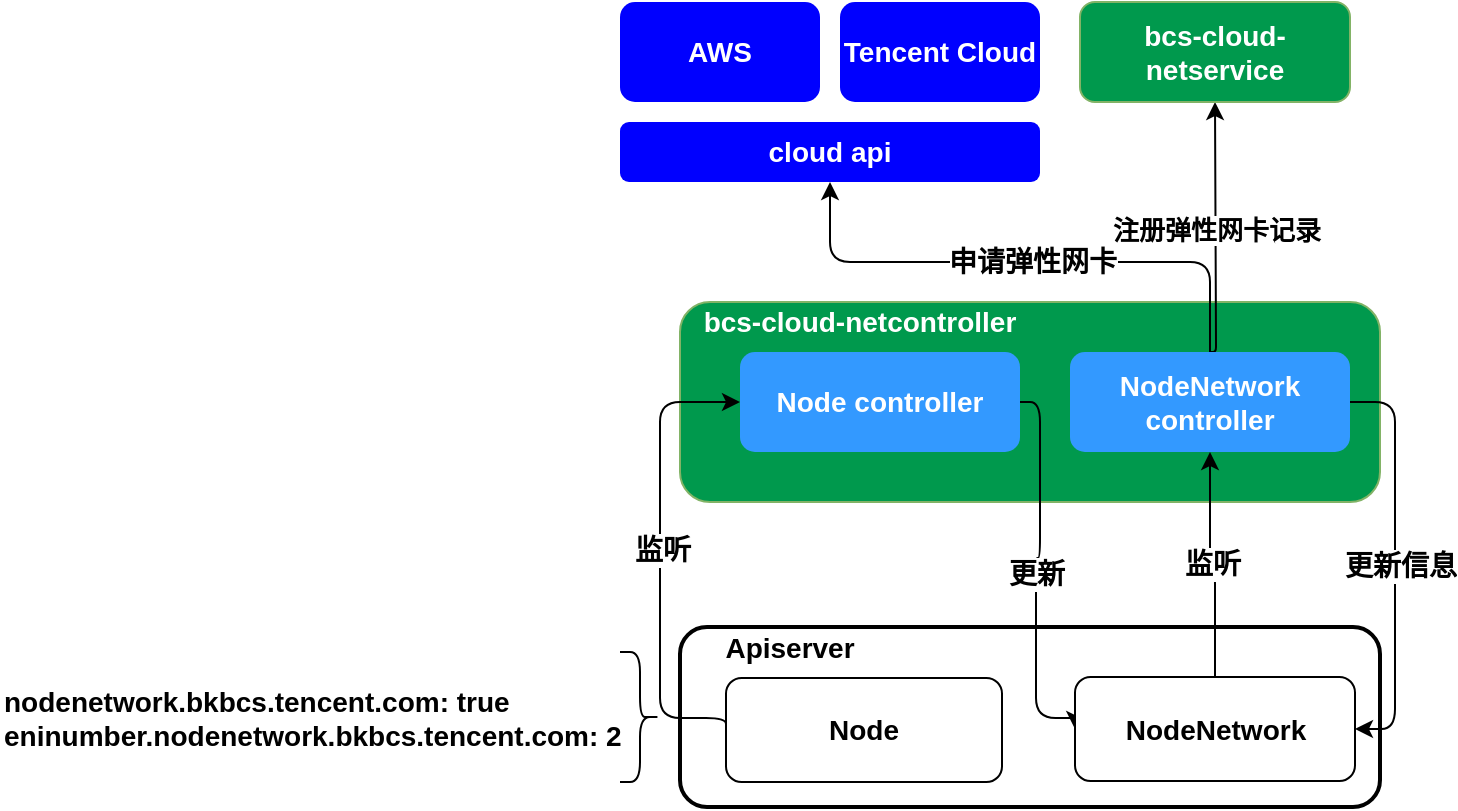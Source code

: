 <mxfile version="11.1.1" type="device"><diagram id="wyxAniAUlMZ-tpHl_T-A" name="Page-1"><mxGraphModel dx="1749" dy="718" grid="1" gridSize="10" guides="1" tooltips="1" connect="1" arrows="1" fold="1" page="1" pageScale="1" pageWidth="827" pageHeight="1169" math="0" shadow="0"><root><mxCell id="0"/><mxCell id="1" parent="0"/><mxCell id="nNF5FKdHyeO5qXWSET2U-7" value="" style="rounded=1;whiteSpace=wrap;html=1;strokeWidth=2;" parent="1" vertex="1"><mxGeometry x="270" y="402.5" width="350" height="90" as="geometry"/></mxCell><mxCell id="nNF5FKdHyeO5qXWSET2U-1" value="cloud api" style="rounded=1;whiteSpace=wrap;html=1;fillColor=#0000FF;strokeColor=none;fontStyle=1;fontSize=14;fontColor=#FFFFFF;" parent="1" vertex="1"><mxGeometry x="240" y="150" width="210" height="30" as="geometry"/></mxCell><mxCell id="nNF5FKdHyeO5qXWSET2U-2" value="AWS" style="rounded=1;whiteSpace=wrap;html=1;fillColor=#0000FF;strokeColor=none;fontStyle=1;fontSize=14;fontColor=#FFFFFF;" parent="1" vertex="1"><mxGeometry x="240" y="90" width="100" height="50" as="geometry"/></mxCell><mxCell id="nNF5FKdHyeO5qXWSET2U-3" value="Tencent Cloud" style="rounded=1;whiteSpace=wrap;html=1;fillColor=#0000FF;strokeColor=none;fontStyle=1;fontSize=14;fontColor=#FFFFFF;" parent="1" vertex="1"><mxGeometry x="350" y="90" width="100" height="50" as="geometry"/></mxCell><mxCell id="nNF5FKdHyeO5qXWSET2U-4" value="" style="rounded=1;whiteSpace=wrap;html=1;fillColor=#00994D;strokeColor=#82b366;fontSize=14;fontColor=#FFFFFF;fontStyle=1;" parent="1" vertex="1"><mxGeometry x="270" y="240" width="350" height="100" as="geometry"/></mxCell><mxCell id="nNF5FKdHyeO5qXWSET2U-11" style="edgeStyle=orthogonalEdgeStyle;rounded=1;orthogonalLoop=1;jettySize=auto;html=1;exitX=0;exitY=0.5;exitDx=0;exitDy=0;entryX=0;entryY=0.5;entryDx=0;entryDy=0;" parent="1" source="nNF5FKdHyeO5qXWSET2U-5" target="nNF5FKdHyeO5qXWSET2U-10" edge="1"><mxGeometry relative="1" as="geometry"><Array as="points"><mxPoint x="260" y="448"/><mxPoint x="260" y="290"/></Array></mxGeometry></mxCell><mxCell id="nNF5FKdHyeO5qXWSET2U-14" value="监听" style="text;html=1;resizable=0;points=[];align=center;verticalAlign=middle;labelBackgroundColor=#ffffff;fontSize=14;fontStyle=1" parent="nNF5FKdHyeO5qXWSET2U-11" vertex="1" connectable="0"><mxGeometry x="0.037" y="-1" relative="1" as="geometry"><mxPoint as="offset"/></mxGeometry></mxCell><mxCell id="nNF5FKdHyeO5qXWSET2U-5" value="Node" style="rounded=1;whiteSpace=wrap;html=1;fontStyle=1;fontSize=14;" parent="1" vertex="1"><mxGeometry x="293" y="428" width="138" height="52" as="geometry"/></mxCell><mxCell id="nNF5FKdHyeO5qXWSET2U-8" value="Apiserver" style="text;html=1;strokeColor=none;fillColor=none;align=center;verticalAlign=middle;whiteSpace=wrap;rounded=0;fontStyle=1;fontSize=14;" parent="1" vertex="1"><mxGeometry x="280" y="402.5" width="90" height="20" as="geometry"/></mxCell><mxCell id="nNF5FKdHyeO5qXWSET2U-9" value="bcs-cloud-netcontroller" style="text;html=1;strokeColor=none;fillColor=none;align=center;verticalAlign=middle;whiteSpace=wrap;rounded=0;fontStyle=1;fontSize=14;fontColor=#FFFFFF;" parent="1" vertex="1"><mxGeometry x="270" y="240" width="180" height="20" as="geometry"/></mxCell><mxCell id="nNF5FKdHyeO5qXWSET2U-13" value="更新" style="edgeStyle=orthogonalEdgeStyle;rounded=1;orthogonalLoop=1;jettySize=auto;html=1;exitX=1;exitY=0.5;exitDx=0;exitDy=0;entryX=0;entryY=0.5;entryDx=0;entryDy=0;fontSize=14;fontStyle=1" parent="1" source="nNF5FKdHyeO5qXWSET2U-10" target="nNF5FKdHyeO5qXWSET2U-12" edge="1"><mxGeometry relative="1" as="geometry"><Array as="points"><mxPoint x="450" y="290"/><mxPoint x="450" y="368"/><mxPoint x="448" y="368"/><mxPoint x="448" y="448"/></Array></mxGeometry></mxCell><mxCell id="nNF5FKdHyeO5qXWSET2U-10" value="Node controller" style="rounded=1;whiteSpace=wrap;html=1;fontStyle=1;fillColor=#3399FF;fontSize=14;fontColor=#FFFFFF;strokeColor=none;" parent="1" vertex="1"><mxGeometry x="300" y="265" width="140" height="50" as="geometry"/></mxCell><mxCell id="nNF5FKdHyeO5qXWSET2U-16" value="监听" style="edgeStyle=orthogonalEdgeStyle;rounded=1;orthogonalLoop=1;jettySize=auto;html=1;exitX=0.5;exitY=0;exitDx=0;exitDy=0;entryX=0.5;entryY=1;entryDx=0;entryDy=0;fontSize=14;fontStyle=1" parent="1" source="nNF5FKdHyeO5qXWSET2U-12" target="nNF5FKdHyeO5qXWSET2U-15" edge="1"><mxGeometry relative="1" as="geometry"/></mxCell><mxCell id="nNF5FKdHyeO5qXWSET2U-12" value="NodeNetwork" style="rounded=1;whiteSpace=wrap;html=1;fontStyle=1;fontSize=14;" parent="1" vertex="1"><mxGeometry x="467.5" y="427.5" width="140" height="52" as="geometry"/></mxCell><mxCell id="nNF5FKdHyeO5qXWSET2U-17" style="edgeStyle=orthogonalEdgeStyle;rounded=1;orthogonalLoop=1;jettySize=auto;html=1;exitX=0.5;exitY=0;exitDx=0;exitDy=0;entryX=0.5;entryY=1;entryDx=0;entryDy=0;" parent="1" source="nNF5FKdHyeO5qXWSET2U-15" target="nNF5FKdHyeO5qXWSET2U-1" edge="1"><mxGeometry relative="1" as="geometry"><Array as="points"><mxPoint x="535" y="220"/><mxPoint x="345" y="220"/></Array></mxGeometry></mxCell><mxCell id="nNF5FKdHyeO5qXWSET2U-18" value="申请弹性网卡" style="text;html=1;resizable=0;points=[];align=center;verticalAlign=middle;labelBackgroundColor=#ffffff;fontSize=14;fontStyle=1" parent="nNF5FKdHyeO5qXWSET2U-17" vertex="1" connectable="0"><mxGeometry x="-0.115" y="10" relative="1" as="geometry"><mxPoint x="-13" y="-10" as="offset"/></mxGeometry></mxCell><mxCell id="nNF5FKdHyeO5qXWSET2U-19" style="edgeStyle=orthogonalEdgeStyle;rounded=1;orthogonalLoop=1;jettySize=auto;html=1;exitX=1;exitY=0.5;exitDx=0;exitDy=0;entryX=1;entryY=0.5;entryDx=0;entryDy=0;" parent="1" source="nNF5FKdHyeO5qXWSET2U-15" target="nNF5FKdHyeO5qXWSET2U-12" edge="1"><mxGeometry relative="1" as="geometry"/></mxCell><mxCell id="nNF5FKdHyeO5qXWSET2U-20" value="更新信息" style="text;html=1;resizable=0;points=[];align=center;verticalAlign=middle;labelBackgroundColor=#ffffff;fontStyle=1;fontSize=14;" parent="nNF5FKdHyeO5qXWSET2U-19" vertex="1" connectable="0"><mxGeometry x="-0.333" y="-1" relative="1" as="geometry"><mxPoint x="3" y="36" as="offset"/></mxGeometry></mxCell><mxCell id="nNF5FKdHyeO5qXWSET2U-22" value="注册弹性网卡记录" style="edgeStyle=orthogonalEdgeStyle;rounded=1;orthogonalLoop=1;jettySize=auto;html=1;exitX=0.5;exitY=0;exitDx=0;exitDy=0;entryX=0.5;entryY=1;entryDx=0;entryDy=0;fontSize=13;fontStyle=1" parent="1" source="nNF5FKdHyeO5qXWSET2U-15" target="nNF5FKdHyeO5qXWSET2U-21" edge="1"><mxGeometry relative="1" as="geometry"><Array as="points"><mxPoint x="538" y="265"/><mxPoint x="538" y="260"/></Array></mxGeometry></mxCell><mxCell id="nNF5FKdHyeO5qXWSET2U-15" value="NodeNetwork controller" style="rounded=1;whiteSpace=wrap;html=1;fontStyle=1;fontSize=14;fontColor=#FFFFFF;strokeColor=none;fillColor=#3399FF;" parent="1" vertex="1"><mxGeometry x="465" y="265" width="140" height="50" as="geometry"/></mxCell><mxCell id="nNF5FKdHyeO5qXWSET2U-21" value="bcs-cloud-netservice" style="rounded=1;whiteSpace=wrap;html=1;fillColor=#00994D;strokeColor=#82b366;fontStyle=1;fontSize=14;fontColor=#FFFFFF;" parent="1" vertex="1"><mxGeometry x="470" y="90" width="135" height="50" as="geometry"/></mxCell><mxCell id="9QemSCritV5bP9Kpd5SH-1" value="nodenetwork.bkbcs.tencent.com: true&lt;br style=&quot;font-size: 14px;&quot;&gt;eninumber.nodenetwork.bkbcs.tencent.com: 2" style="text;html=1;strokeColor=none;fillColor=none;align=left;verticalAlign=middle;whiteSpace=wrap;rounded=0;fontSize=14;fontStyle=1" parent="1" vertex="1"><mxGeometry x="-70" y="428" width="330" height="40" as="geometry"/></mxCell><mxCell id="9QemSCritV5bP9Kpd5SH-2" value="" style="shape=curlyBracket;whiteSpace=wrap;html=1;rounded=1;rotation=-180;" parent="1" vertex="1"><mxGeometry x="240" y="415" width="20" height="65" as="geometry"/></mxCell></root></mxGraphModel></diagram></mxfile>